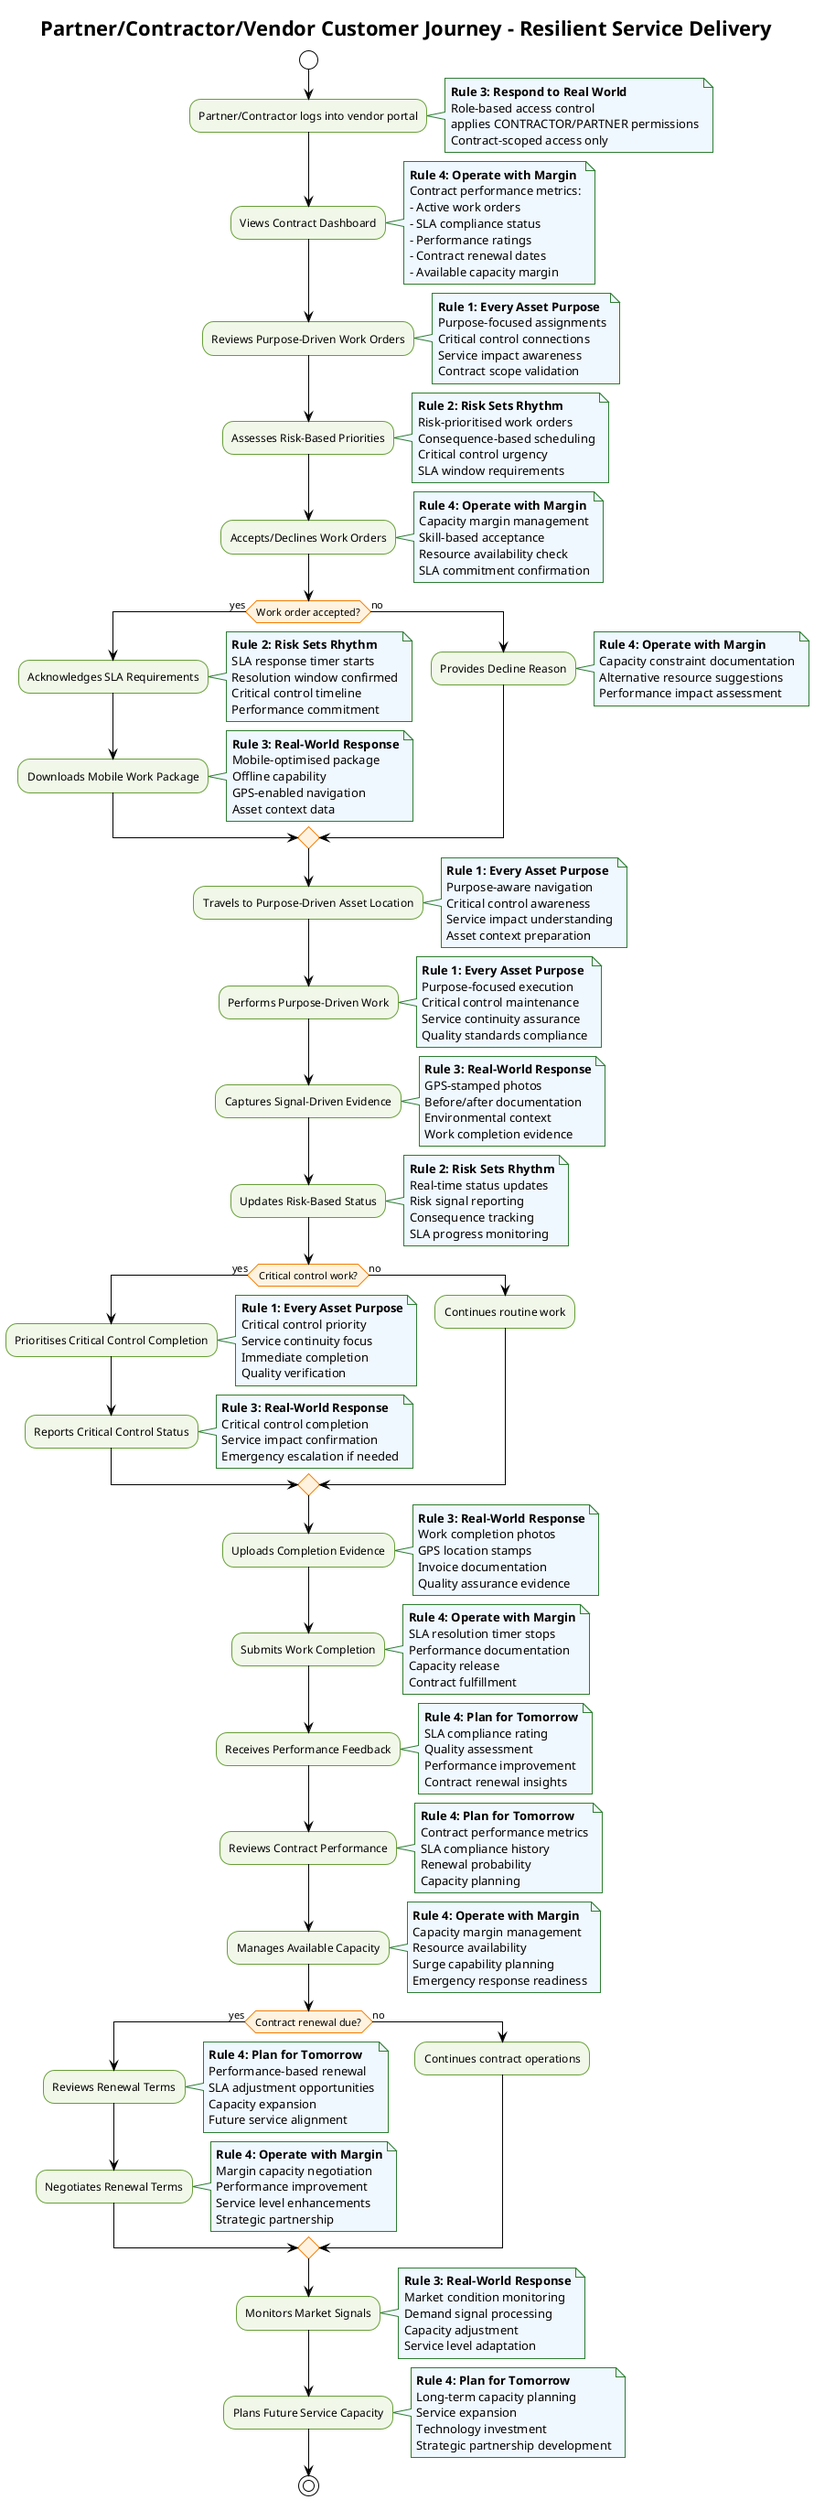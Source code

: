@startuml Partner/Contractor/Vendor Customer Journey - Resilient Service Delivery
!theme plain
skinparam backgroundColor #FFFFFF
skinparam activity {
  BackgroundColor #F1F8E9
  BorderColor #689F38
  FontColor #000000
}
skinparam activityDiamond {
  BackgroundColor #FFF3E0
  BorderColor #F57C00
  FontColor #000000
}
skinparam note {
  BackgroundColor #F0F8FF
  BorderColor #2E7D32
  FontColor #000000
}

title Partner/Contractor/Vendor Customer Journey - Resilient Service Delivery

start

:Partner/Contractor logs into vendor portal;
note right: **Rule 3: Respond to Real World**\nRole-based access control\napplies CONTRACTOR/PARTNER permissions\nContract-scoped access only

:Views Contract Dashboard;
note right: **Rule 4: Operate with Margin**\nContract performance metrics:\n- Active work orders\n- SLA compliance status\n- Performance ratings\n- Contract renewal dates\n- Available capacity margin

:Reviews Purpose-Driven Work Orders;
note right: **Rule 1: Every Asset Purpose**\nPurpose-focused assignments\nCritical control connections\nService impact awareness\nContract scope validation

:Assesses Risk-Based Priorities;
note right: **Rule 2: Risk Sets Rhythm**\nRisk-prioritised work orders\nConsequence-based scheduling\nCritical control urgency\nSLA window requirements

:Accepts/Declines Work Orders;
note right: **Rule 4: Operate with Margin**\nCapacity margin management\nSkill-based acceptance\nResource availability check\nSLA commitment confirmation

if (Work order accepted?) then (yes)
  :Acknowledges SLA Requirements;
  note right: **Rule 2: Risk Sets Rhythm**\nSLA response timer starts\nResolution window confirmed\nCritical control timeline\nPerformance commitment
  :Downloads Mobile Work Package;
  note right: **Rule 3: Real-World Response**\nMobile-optimised package\nOffline capability\nGPS-enabled navigation\nAsset context data
else (no)
  :Provides Decline Reason;
  note right: **Rule 4: Operate with Margin**\nCapacity constraint documentation\nAlternative resource suggestions\nPerformance impact assessment
endif

:Travels to Purpose-Driven Asset Location;
note right: **Rule 1: Every Asset Purpose**\nPurpose-aware navigation\nCritical control awareness\nService impact understanding\nAsset context preparation

:Performs Purpose-Driven Work;
note right: **Rule 1: Every Asset Purpose**\nPurpose-focused execution\nCritical control maintenance\nService continuity assurance\nQuality standards compliance

:Captures Signal-Driven Evidence;
note right: **Rule 3: Real-World Response**\nGPS-stamped photos\nBefore/after documentation\nEnvironmental context\nWork completion evidence

:Updates Risk-Based Status;
note right: **Rule 2: Risk Sets Rhythm**\nReal-time status updates\nRisk signal reporting\nConsequence tracking\nSLA progress monitoring

if (Critical control work?) then (yes)
  :Prioritises Critical Control Completion;
  note right: **Rule 1: Every Asset Purpose**\nCritical control priority\nService continuity focus\nImmediate completion\nQuality verification
  :Reports Critical Control Status;
  note right: **Rule 3: Real-World Response**\nCritical control completion\nService impact confirmation\nEmergency escalation if needed
else (no)
  :Continues routine work;
endif

:Uploads Completion Evidence;
note right: **Rule 3: Real-World Response**\nWork completion photos\nGPS location stamps\nInvoice documentation\nQuality assurance evidence

:Submits Work Completion;
note right: **Rule 4: Operate with Margin**\nSLA resolution timer stops\nPerformance documentation\nCapacity release\nContract fulfillment

:Receives Performance Feedback;
note right: **Rule 4: Plan for Tomorrow**\nSLA compliance rating\nQuality assessment\nPerformance improvement\nContract renewal insights

:Reviews Contract Performance;
note right: **Rule 4: Plan for Tomorrow**\nContract performance metrics\nSLA compliance history\nRenewal probability\nCapacity planning

:Manages Available Capacity;
note right: **Rule 4: Operate with Margin**\nCapacity margin management\nResource availability\nSurge capability planning\nEmergency response readiness

if (Contract renewal due?) then (yes)
  :Reviews Renewal Terms;
  note right: **Rule 4: Plan for Tomorrow**\nPerformance-based renewal\nSLA adjustment opportunities\nCapacity expansion\nFuture service alignment
  :Negotiates Renewal Terms;
  note right: **Rule 4: Operate with Margin**\nMargin capacity negotiation\nPerformance improvement\nService level enhancements\nStrategic partnership
else (no)
  :Continues contract operations;
endif

:Monitors Market Signals;
note right: **Rule 3: Real-World Response**\nMarket condition monitoring\nDemand signal processing\nCapacity adjustment\nService level adaptation

:Plans Future Service Capacity;
note right: **Rule 4: Plan for Tomorrow**\nLong-term capacity planning\nService expansion\nTechnology investment\nStrategic partnership development

stop

@enduml
